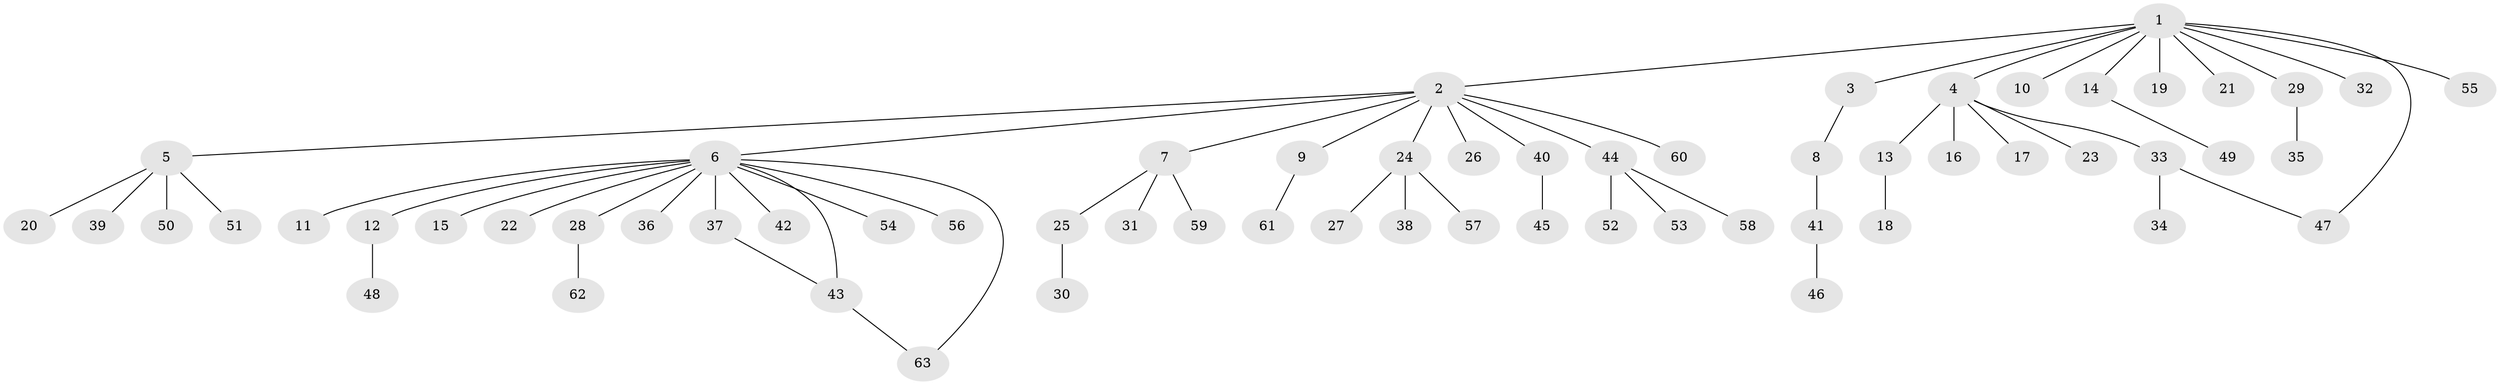 // Generated by graph-tools (version 1.1) at 2025/11/02/27/25 16:11:10]
// undirected, 63 vertices, 65 edges
graph export_dot {
graph [start="1"]
  node [color=gray90,style=filled];
  1;
  2;
  3;
  4;
  5;
  6;
  7;
  8;
  9;
  10;
  11;
  12;
  13;
  14;
  15;
  16;
  17;
  18;
  19;
  20;
  21;
  22;
  23;
  24;
  25;
  26;
  27;
  28;
  29;
  30;
  31;
  32;
  33;
  34;
  35;
  36;
  37;
  38;
  39;
  40;
  41;
  42;
  43;
  44;
  45;
  46;
  47;
  48;
  49;
  50;
  51;
  52;
  53;
  54;
  55;
  56;
  57;
  58;
  59;
  60;
  61;
  62;
  63;
  1 -- 2;
  1 -- 3;
  1 -- 4;
  1 -- 10;
  1 -- 14;
  1 -- 19;
  1 -- 21;
  1 -- 29;
  1 -- 32;
  1 -- 47;
  1 -- 55;
  2 -- 5;
  2 -- 6;
  2 -- 7;
  2 -- 9;
  2 -- 24;
  2 -- 26;
  2 -- 40;
  2 -- 44;
  2 -- 60;
  3 -- 8;
  4 -- 13;
  4 -- 16;
  4 -- 17;
  4 -- 23;
  4 -- 33;
  5 -- 20;
  5 -- 39;
  5 -- 50;
  5 -- 51;
  6 -- 11;
  6 -- 12;
  6 -- 15;
  6 -- 22;
  6 -- 28;
  6 -- 36;
  6 -- 37;
  6 -- 42;
  6 -- 43;
  6 -- 54;
  6 -- 56;
  6 -- 63;
  7 -- 25;
  7 -- 31;
  7 -- 59;
  8 -- 41;
  9 -- 61;
  12 -- 48;
  13 -- 18;
  14 -- 49;
  24 -- 27;
  24 -- 38;
  24 -- 57;
  25 -- 30;
  28 -- 62;
  29 -- 35;
  33 -- 34;
  33 -- 47;
  37 -- 43;
  40 -- 45;
  41 -- 46;
  43 -- 63;
  44 -- 52;
  44 -- 53;
  44 -- 58;
}
